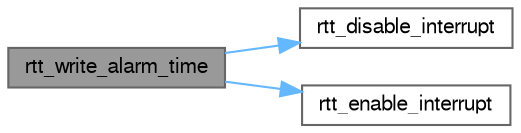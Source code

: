digraph "rtt_write_alarm_time"
{
 // LATEX_PDF_SIZE
  bgcolor="transparent";
  edge [fontname=FreeSans,fontsize=10,labelfontname=FreeSans,labelfontsize=10];
  node [fontname=FreeSans,fontsize=10,shape=box,height=0.2,width=0.4];
  rankdir="LR";
  Node1 [label="rtt_write_alarm_time",height=0.2,width=0.4,color="gray40", fillcolor="grey60", style="filled", fontcolor="black",tooltip="Configure the RTT to generate an alarm at the given time."];
  Node1 -> Node2 [color="steelblue1",style="solid"];
  Node2 [label="rtt_disable_interrupt",height=0.2,width=0.4,color="grey40", fillcolor="white", style="filled",URL="$group__sam__drivers__rtt__group.html#ga718398560abe2bd7ad19a4797bbef86d",tooltip="Disable RTT interrupts."];
  Node1 -> Node3 [color="steelblue1",style="solid"];
  Node3 [label="rtt_enable_interrupt",height=0.2,width=0.4,color="grey40", fillcolor="white", style="filled",URL="$group__sam__drivers__rtt__group.html#gad5a64fb1fa7aa40c542bb1e529efee3a",tooltip="Enable RTT interrupts."];
}
